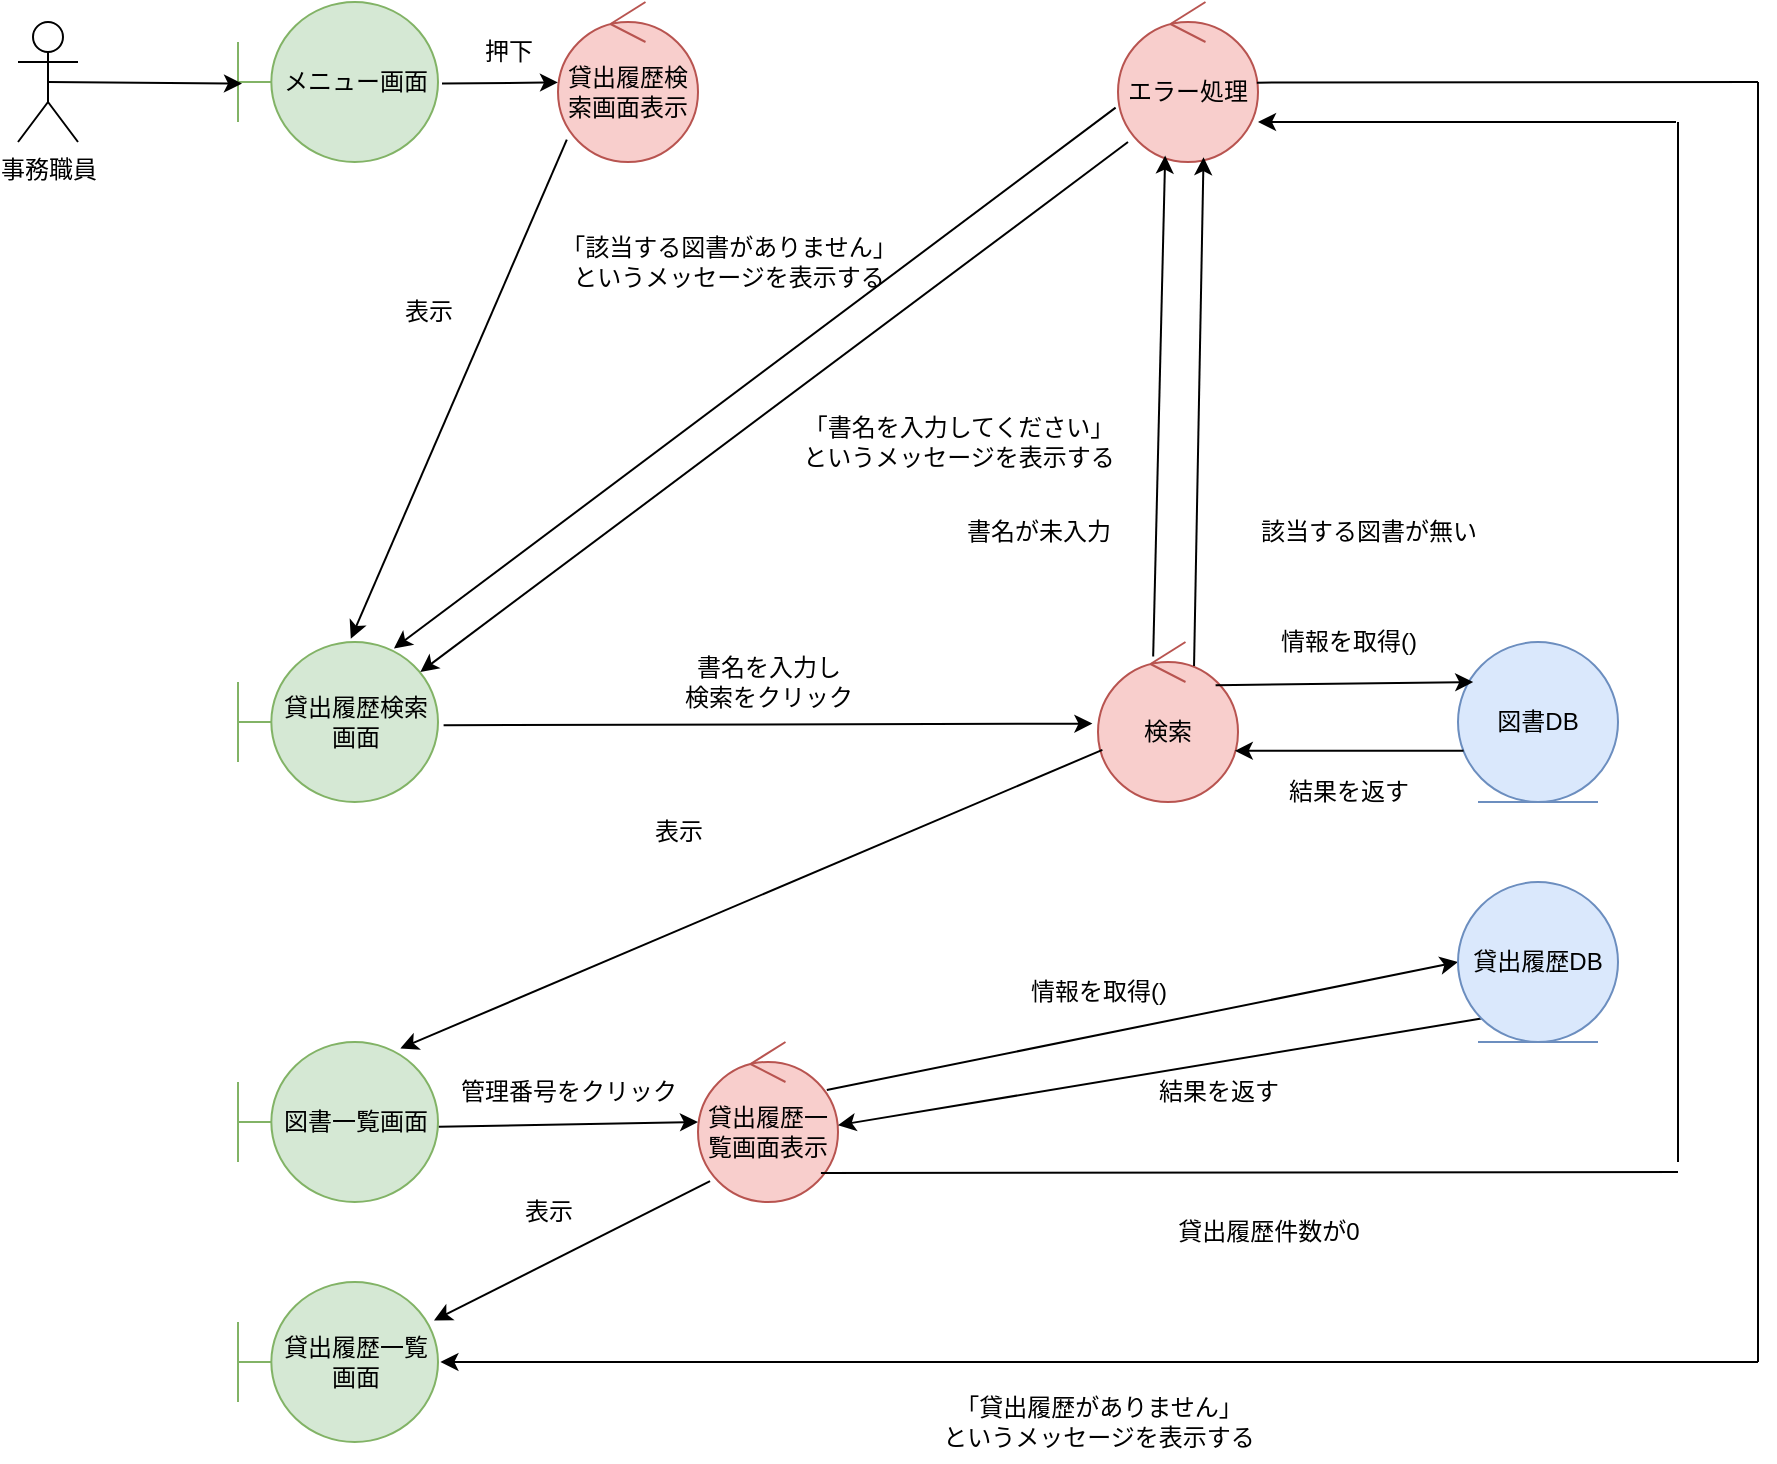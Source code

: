 <mxfile>
    <diagram id="UICJCg-q9fXhdj-_JUIe" name="ページ1">
        <mxGraphModel dx="1431" dy="804" grid="1" gridSize="10" guides="1" tooltips="1" connect="1" arrows="1" fold="1" page="1" pageScale="1" pageWidth="827" pageHeight="1169" math="0" shadow="0">
            <root>
                <mxCell id="0"/>
                <mxCell id="1" parent="0"/>
                <mxCell id="2" value="事務職員" style="shape=umlActor;verticalLabelPosition=bottom;verticalAlign=top;html=1;" vertex="1" parent="1">
                    <mxGeometry x="50" y="290" width="30" height="60" as="geometry"/>
                </mxCell>
                <mxCell id="3" value="メニュー画面" style="shape=umlBoundary;whiteSpace=wrap;html=1;fillColor=#d5e8d4;strokeColor=#82b366;" vertex="1" parent="1">
                    <mxGeometry x="160" y="280" width="100" height="80" as="geometry"/>
                </mxCell>
                <mxCell id="4" value="" style="endArrow=classic;html=1;exitX=0.5;exitY=0.5;exitDx=0;exitDy=0;exitPerimeter=0;entryX=0.02;entryY=0.51;entryDx=0;entryDy=0;entryPerimeter=0;" edge="1" parent="1" source="2" target="3">
                    <mxGeometry width="50" height="50" relative="1" as="geometry">
                        <mxPoint x="270" y="520" as="sourcePoint"/>
                        <mxPoint x="320" y="470" as="targetPoint"/>
                    </mxGeometry>
                </mxCell>
                <mxCell id="5" value="押下" style="text;html=1;align=center;verticalAlign=middle;resizable=0;points=[];autosize=1;strokeColor=none;fillColor=none;" vertex="1" parent="1">
                    <mxGeometry x="270" y="290" width="50" height="30" as="geometry"/>
                </mxCell>
                <mxCell id="6" value="" style="endArrow=classic;html=1;exitX=1.02;exitY=0.51;exitDx=0;exitDy=0;exitPerimeter=0;" edge="1" parent="1" source="3" target="7">
                    <mxGeometry width="50" height="50" relative="1" as="geometry">
                        <mxPoint x="260" y="440" as="sourcePoint"/>
                        <mxPoint x="320" y="470" as="targetPoint"/>
                    </mxGeometry>
                </mxCell>
                <mxCell id="7" value="貸出履歴検索画面表示" style="ellipse;shape=umlControl;whiteSpace=wrap;html=1;fillColor=#f8cecc;strokeColor=#b85450;" vertex="1" parent="1">
                    <mxGeometry x="320" y="280" width="70" height="80" as="geometry"/>
                </mxCell>
                <mxCell id="8" value="貸出履歴検索画面" style="shape=umlBoundary;whiteSpace=wrap;html=1;fillColor=#d5e8d4;strokeColor=#82b366;" vertex="1" parent="1">
                    <mxGeometry x="160" y="600" width="100" height="80" as="geometry"/>
                </mxCell>
                <mxCell id="10" value="" style="endArrow=classic;html=1;exitX=0.063;exitY=0.86;exitDx=0;exitDy=0;exitPerimeter=0;entryX=0.564;entryY=-0.02;entryDx=0;entryDy=0;entryPerimeter=0;" edge="1" parent="1" source="7" target="8">
                    <mxGeometry width="50" height="50" relative="1" as="geometry">
                        <mxPoint x="270" y="520" as="sourcePoint"/>
                        <mxPoint x="320" y="470" as="targetPoint"/>
                    </mxGeometry>
                </mxCell>
                <mxCell id="11" value="表示" style="text;html=1;align=center;verticalAlign=middle;resizable=0;points=[];autosize=1;strokeColor=none;fillColor=none;" vertex="1" parent="1">
                    <mxGeometry x="230" y="420" width="50" height="30" as="geometry"/>
                </mxCell>
                <mxCell id="12" value="検索" style="ellipse;shape=umlControl;whiteSpace=wrap;html=1;fillColor=#f8cecc;strokeColor=#b85450;" vertex="1" parent="1">
                    <mxGeometry x="590" y="600" width="70" height="80" as="geometry"/>
                </mxCell>
                <mxCell id="13" value="" style="endArrow=classic;html=1;exitX=1.028;exitY=0.52;exitDx=0;exitDy=0;exitPerimeter=0;entryX=-0.04;entryY=0.51;entryDx=0;entryDy=0;entryPerimeter=0;" edge="1" parent="1" source="8" target="12">
                    <mxGeometry width="50" height="50" relative="1" as="geometry">
                        <mxPoint x="329" y="640" as="sourcePoint"/>
                        <mxPoint x="379" y="590" as="targetPoint"/>
                    </mxGeometry>
                </mxCell>
                <mxCell id="14" value="書名を入力し&lt;div&gt;検索をクリック&lt;/div&gt;" style="text;html=1;align=center;verticalAlign=middle;resizable=0;points=[];autosize=1;strokeColor=none;fillColor=none;" vertex="1" parent="1">
                    <mxGeometry x="370" y="600" width="110" height="40" as="geometry"/>
                </mxCell>
                <mxCell id="15" value="図書一覧画面" style="shape=umlBoundary;whiteSpace=wrap;html=1;fillColor=#d5e8d4;strokeColor=#82b366;" vertex="1" parent="1">
                    <mxGeometry x="160" y="800" width="100" height="80" as="geometry"/>
                </mxCell>
                <mxCell id="16" value="図書DB" style="ellipse;shape=umlEntity;whiteSpace=wrap;html=1;fillColor=#dae8fc;strokeColor=#6c8ebf;" vertex="1" parent="1">
                    <mxGeometry x="770" y="600" width="80" height="80" as="geometry"/>
                </mxCell>
                <mxCell id="17" value="" style="endArrow=classic;html=1;entryX=0.095;entryY=0.25;entryDx=0;entryDy=0;entryPerimeter=0;exitX=0.84;exitY=0.27;exitDx=0;exitDy=0;exitPerimeter=0;" edge="1" parent="1" source="12" target="16">
                    <mxGeometry width="50" height="50" relative="1" as="geometry">
                        <mxPoint x="270" y="620" as="sourcePoint"/>
                        <mxPoint x="320" y="570" as="targetPoint"/>
                    </mxGeometry>
                </mxCell>
                <mxCell id="18" value="情報を取得()" style="text;html=1;align=center;verticalAlign=middle;resizable=0;points=[];autosize=1;strokeColor=none;fillColor=none;" vertex="1" parent="1">
                    <mxGeometry x="670" y="585" width="90" height="30" as="geometry"/>
                </mxCell>
                <mxCell id="19" value="" style="endArrow=classic;html=1;entryX=0.977;entryY=0.68;entryDx=0;entryDy=0;entryPerimeter=0;exitX=0.035;exitY=0.68;exitDx=0;exitDy=0;exitPerimeter=0;" edge="1" parent="1" source="16" target="12">
                    <mxGeometry width="50" height="50" relative="1" as="geometry">
                        <mxPoint x="470" y="712" as="sourcePoint"/>
                        <mxPoint x="579" y="710" as="targetPoint"/>
                    </mxGeometry>
                </mxCell>
                <mxCell id="20" value="結果を返す" style="text;html=1;align=center;verticalAlign=middle;resizable=0;points=[];autosize=1;strokeColor=none;fillColor=none;" vertex="1" parent="1">
                    <mxGeometry x="675" y="660" width="80" height="30" as="geometry"/>
                </mxCell>
                <mxCell id="23" value="貸出履歴一覧画面表示" style="ellipse;shape=umlControl;whiteSpace=wrap;html=1;fillColor=#f8cecc;strokeColor=#b85450;" vertex="1" parent="1">
                    <mxGeometry x="390" y="800" width="70" height="80" as="geometry"/>
                </mxCell>
                <mxCell id="24" value="" style="endArrow=classic;html=1;entryX=0;entryY=0.5;entryDx=0;entryDy=0;entryPerimeter=0;exitX=1.004;exitY=0.53;exitDx=0;exitDy=0;exitPerimeter=0;" edge="1" parent="1" source="15" target="23">
                    <mxGeometry width="50" height="50" relative="1" as="geometry">
                        <mxPoint x="320" y="830" as="sourcePoint"/>
                        <mxPoint x="370" y="780" as="targetPoint"/>
                    </mxGeometry>
                </mxCell>
                <mxCell id="25" value="管理番号をクリック" style="text;html=1;align=center;verticalAlign=middle;resizable=0;points=[];autosize=1;strokeColor=none;fillColor=none;" vertex="1" parent="1">
                    <mxGeometry x="260" y="810" width="130" height="30" as="geometry"/>
                </mxCell>
                <mxCell id="26" value="" style="endArrow=classic;html=1;entryX=0;entryY=0.5;entryDx=0;entryDy=0;exitX=0.92;exitY=0.3;exitDx=0;exitDy=0;exitPerimeter=0;" edge="1" parent="1" source="23" target="66">
                    <mxGeometry width="50" height="50" relative="1" as="geometry">
                        <mxPoint x="520" y="800" as="sourcePoint"/>
                        <mxPoint x="570" y="750" as="targetPoint"/>
                    </mxGeometry>
                </mxCell>
                <mxCell id="27" value="情報を取得()" style="text;html=1;align=center;verticalAlign=middle;resizable=0;points=[];autosize=1;strokeColor=none;fillColor=none;" vertex="1" parent="1">
                    <mxGeometry x="545" y="760" width="90" height="30" as="geometry"/>
                </mxCell>
                <mxCell id="28" value="" style="endArrow=classic;html=1;exitX=0;exitY=1;exitDx=0;exitDy=0;entryX=1;entryY=0.52;entryDx=0;entryDy=0;entryPerimeter=0;" edge="1" parent="1" source="66" target="23">
                    <mxGeometry width="50" height="50" relative="1" as="geometry">
                        <mxPoint x="600" y="810" as="sourcePoint"/>
                        <mxPoint x="640" y="800" as="targetPoint"/>
                    </mxGeometry>
                </mxCell>
                <mxCell id="29" value="結果を返す" style="text;html=1;align=center;verticalAlign=middle;resizable=0;points=[];autosize=1;strokeColor=none;fillColor=none;" vertex="1" parent="1">
                    <mxGeometry x="610" y="810" width="80" height="30" as="geometry"/>
                </mxCell>
                <mxCell id="30" value="貸出履歴一覧画面" style="shape=umlBoundary;whiteSpace=wrap;html=1;fillColor=#d5e8d4;strokeColor=#82b366;" vertex="1" parent="1">
                    <mxGeometry x="160" y="920" width="100" height="80" as="geometry"/>
                </mxCell>
                <mxCell id="31" value="" style="endArrow=classic;html=1;exitX=0.086;exitY=0.87;exitDx=0;exitDy=0;exitPerimeter=0;entryX=0.98;entryY=0.24;entryDx=0;entryDy=0;entryPerimeter=0;" edge="1" parent="1" source="23" target="30">
                    <mxGeometry width="50" height="50" relative="1" as="geometry">
                        <mxPoint x="520" y="1030" as="sourcePoint"/>
                        <mxPoint x="570" y="980" as="targetPoint"/>
                    </mxGeometry>
                </mxCell>
                <mxCell id="32" value="表示" style="text;html=1;align=center;verticalAlign=middle;resizable=0;points=[];autosize=1;strokeColor=none;fillColor=none;" vertex="1" parent="1">
                    <mxGeometry x="290" y="870" width="50" height="30" as="geometry"/>
                </mxCell>
                <mxCell id="33" value="エラー処理" style="ellipse;shape=umlControl;whiteSpace=wrap;html=1;fillColor=#f8cecc;strokeColor=#b85450;" vertex="1" parent="1">
                    <mxGeometry x="600" y="280" width="70" height="80" as="geometry"/>
                </mxCell>
                <mxCell id="34" value="" style="endArrow=classic;html=1;entryX=0.337;entryY=0.96;entryDx=0;entryDy=0;entryPerimeter=0;exitX=0.394;exitY=0.09;exitDx=0;exitDy=0;exitPerimeter=0;" edge="1" parent="1" source="12" target="33">
                    <mxGeometry width="50" height="50" relative="1" as="geometry">
                        <mxPoint x="400" y="580" as="sourcePoint"/>
                        <mxPoint x="450" y="530" as="targetPoint"/>
                    </mxGeometry>
                </mxCell>
                <mxCell id="35" value="書名が未入力" style="text;html=1;align=center;verticalAlign=middle;resizable=0;points=[];autosize=1;strokeColor=none;fillColor=none;" vertex="1" parent="1">
                    <mxGeometry x="510" y="530" width="100" height="30" as="geometry"/>
                </mxCell>
                <mxCell id="36" value="" style="endArrow=classic;html=1;entryX=0.876;entryY=0.21;entryDx=0;entryDy=0;entryPerimeter=0;" edge="1" parent="1">
                    <mxGeometry width="50" height="50" relative="1" as="geometry">
                        <mxPoint x="605" y="350" as="sourcePoint"/>
                        <mxPoint x="251.17" y="615" as="targetPoint"/>
                    </mxGeometry>
                </mxCell>
                <mxCell id="37" value="「書名を入力してください」&lt;div&gt;というメッセージを表示する&lt;/div&gt;" style="text;html=1;align=center;verticalAlign=middle;resizable=0;points=[];autosize=1;strokeColor=none;fillColor=none;" vertex="1" parent="1">
                    <mxGeometry x="430" y="480" width="180" height="40" as="geometry"/>
                </mxCell>
                <mxCell id="40" value="" style="endArrow=classic;html=1;exitX=0.686;exitY=0.15;exitDx=0;exitDy=0;exitPerimeter=0;entryX=0.611;entryY=0.97;entryDx=0;entryDy=0;entryPerimeter=0;" edge="1" parent="1" source="12" target="33">
                    <mxGeometry width="50" height="50" relative="1" as="geometry">
                        <mxPoint x="495.6" y="606" as="sourcePoint"/>
                        <mxPoint x="604.4" y="470.0" as="targetPoint"/>
                    </mxGeometry>
                </mxCell>
                <mxCell id="44" value="該当する図書が無い" style="text;html=1;align=center;verticalAlign=middle;resizable=0;points=[];autosize=1;strokeColor=none;fillColor=none;" vertex="1" parent="1">
                    <mxGeometry x="660" y="530" width="130" height="30" as="geometry"/>
                </mxCell>
                <mxCell id="45" value="「該当する図書がありません」&lt;div&gt;というメッセージを表示する&lt;/div&gt;" style="text;html=1;align=center;verticalAlign=middle;resizable=0;points=[];autosize=1;strokeColor=none;fillColor=none;" vertex="1" parent="1">
                    <mxGeometry x="310" y="390" width="190" height="40" as="geometry"/>
                </mxCell>
                <mxCell id="46" value="" style="endArrow=classic;html=1;exitX=-0.017;exitY=0.66;exitDx=0;exitDy=0;exitPerimeter=0;entryX=0.78;entryY=0.04;entryDx=0;entryDy=0;entryPerimeter=0;" edge="1" parent="1" source="33" target="8">
                    <mxGeometry width="50" height="50" relative="1" as="geometry">
                        <mxPoint x="320" y="450" as="sourcePoint"/>
                        <mxPoint x="370" y="400" as="targetPoint"/>
                    </mxGeometry>
                </mxCell>
                <mxCell id="51" value="貸出履歴件数が0" style="text;html=1;align=center;verticalAlign=middle;resizable=0;points=[];autosize=1;strokeColor=none;fillColor=none;" vertex="1" parent="1">
                    <mxGeometry x="620" y="880" width="110" height="30" as="geometry"/>
                </mxCell>
                <mxCell id="52" value="" style="endArrow=classic;html=1;entryX=1.012;entryY=0.5;entryDx=0;entryDy=0;entryPerimeter=0;" edge="1" parent="1" target="30">
                    <mxGeometry width="50" height="50" relative="1" as="geometry">
                        <mxPoint x="920" y="960" as="sourcePoint"/>
                        <mxPoint x="360" y="950" as="targetPoint"/>
                    </mxGeometry>
                </mxCell>
                <mxCell id="54" value="「貸出履歴がありません」&lt;div&gt;というメッセージを表示する&lt;/div&gt;" style="text;html=1;align=center;verticalAlign=middle;resizable=0;points=[];autosize=1;strokeColor=none;fillColor=none;" vertex="1" parent="1">
                    <mxGeometry x="500" y="970" width="180" height="40" as="geometry"/>
                </mxCell>
                <mxCell id="56" value="" style="endArrow=classic;html=1;entryX=0.812;entryY=0.04;entryDx=0;entryDy=0;entryPerimeter=0;" edge="1" parent="1" source="12" target="15">
                    <mxGeometry width="50" height="50" relative="1" as="geometry">
                        <mxPoint x="390" y="740" as="sourcePoint"/>
                        <mxPoint x="440" y="690" as="targetPoint"/>
                    </mxGeometry>
                </mxCell>
                <mxCell id="57" value="表示" style="text;html=1;align=center;verticalAlign=middle;resizable=0;points=[];autosize=1;strokeColor=none;fillColor=none;" vertex="1" parent="1">
                    <mxGeometry x="355" y="680" width="50" height="30" as="geometry"/>
                </mxCell>
                <mxCell id="60" value="" style="endArrow=none;html=1;exitX=0.878;exitY=0.818;exitDx=0;exitDy=0;exitPerimeter=0;" edge="1" parent="1" source="23">
                    <mxGeometry width="50" height="50" relative="1" as="geometry">
                        <mxPoint x="660" y="910" as="sourcePoint"/>
                        <mxPoint x="880" y="865" as="targetPoint"/>
                    </mxGeometry>
                </mxCell>
                <mxCell id="61" value="" style="endArrow=none;html=1;" edge="1" parent="1">
                    <mxGeometry width="50" height="50" relative="1" as="geometry">
                        <mxPoint x="880" y="860" as="sourcePoint"/>
                        <mxPoint x="880" y="340" as="targetPoint"/>
                    </mxGeometry>
                </mxCell>
                <mxCell id="62" value="" style="endArrow=classic;html=1;" edge="1" parent="1">
                    <mxGeometry width="50" height="50" relative="1" as="geometry">
                        <mxPoint x="879" y="340" as="sourcePoint"/>
                        <mxPoint x="670" y="340" as="targetPoint"/>
                    </mxGeometry>
                </mxCell>
                <mxCell id="63" value="" style="endArrow=none;html=1;" edge="1" parent="1">
                    <mxGeometry width="50" height="50" relative="1" as="geometry">
                        <mxPoint x="920" y="960" as="sourcePoint"/>
                        <mxPoint x="920" y="320" as="targetPoint"/>
                    </mxGeometry>
                </mxCell>
                <mxCell id="65" value="" style="endArrow=none;html=1;exitX=0.992;exitY=0.504;exitDx=0;exitDy=0;exitPerimeter=0;" edge="1" parent="1" source="33">
                    <mxGeometry width="50" height="50" relative="1" as="geometry">
                        <mxPoint x="780" y="320" as="sourcePoint"/>
                        <mxPoint x="920" y="320" as="targetPoint"/>
                    </mxGeometry>
                </mxCell>
                <mxCell id="66" value="貸出履歴DB" style="ellipse;shape=umlEntity;whiteSpace=wrap;html=1;fillColor=#dae8fc;strokeColor=#6c8ebf;" vertex="1" parent="1">
                    <mxGeometry x="770" y="720" width="80" height="80" as="geometry"/>
                </mxCell>
            </root>
        </mxGraphModel>
    </diagram>
</mxfile>